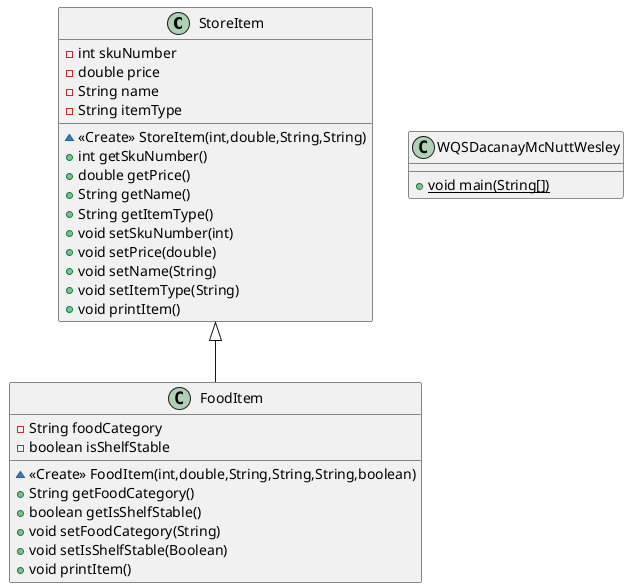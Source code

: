 @startuml
class StoreItem {
- int skuNumber
- double price
- String name
- String itemType
~ <<Create>> StoreItem(int,double,String,String)
+ int getSkuNumber()
+ double getPrice()
+ String getName()
+ String getItemType()
+ void setSkuNumber(int)
+ void setPrice(double)
+ void setName(String)
+ void setItemType(String)
+ void printItem()
}


class FoodItem {
- String foodCategory
- boolean isShelfStable
~ <<Create>> FoodItem(int,double,String,String,String,boolean)
+ String getFoodCategory()
+ boolean getIsShelfStable()
+ void setFoodCategory(String)
+ void setIsShelfStable(Boolean)
+ void printItem()
}


class WQSDacanayMcNuttWesley {
+ {static} void main(String[])
}



StoreItem <|-- FoodItem
@enduml